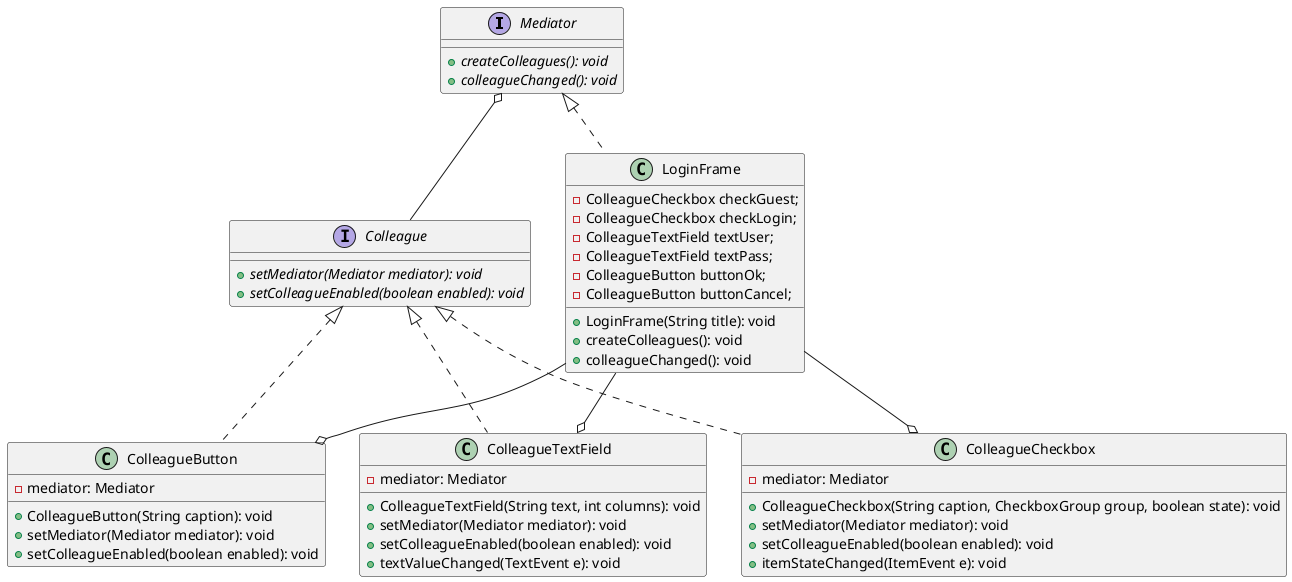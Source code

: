 @startuml Mediator
interface Mediator {
  + {abstract} createColleagues(): void
  + {abstract} colleagueChanged(): void
}

interface Colleague{
  + {abstract} setMediator(Mediator mediator): void
  + {abstract} setColleagueEnabled(boolean enabled): void
}

class ColleagueButton implements Colleague {
  - mediator: Mediator
  + ColleagueButton(String caption): void
  + setMediator(Mediator mediator): void
  + setColleagueEnabled(boolean enabled): void
}

class ColleagueTextField implements Colleague {
  - mediator: Mediator
  + ColleagueTextField(String text, int columns): void
  + setMediator(Mediator mediator): void
  + setColleagueEnabled(boolean enabled): void
  + textValueChanged(TextEvent e): void
}

class ColleagueCheckbox implements Colleague {
  - mediator: Mediator
  + ColleagueCheckbox(String caption, CheckboxGroup group, boolean state): void
  + setMediator(Mediator mediator): void
  + setColleagueEnabled(boolean enabled): void
  + itemStateChanged(ItemEvent e): void
}

class LoginFrame implements Mediator {
  - ColleagueCheckbox checkGuest;
  - ColleagueCheckbox checkLogin;
  - ColleagueTextField textUser;
  - ColleagueTextField textPass;
  - ColleagueButton buttonOk;
  - ColleagueButton buttonCancel;
  + LoginFrame(String title): void
  + createColleagues(): void
  + colleagueChanged(): void
}

Mediator o-- Colleague
LoginFrame --o ColleagueButton
LoginFrame --o ColleagueTextField
LoginFrame --o ColleagueCheckbox
@enduml